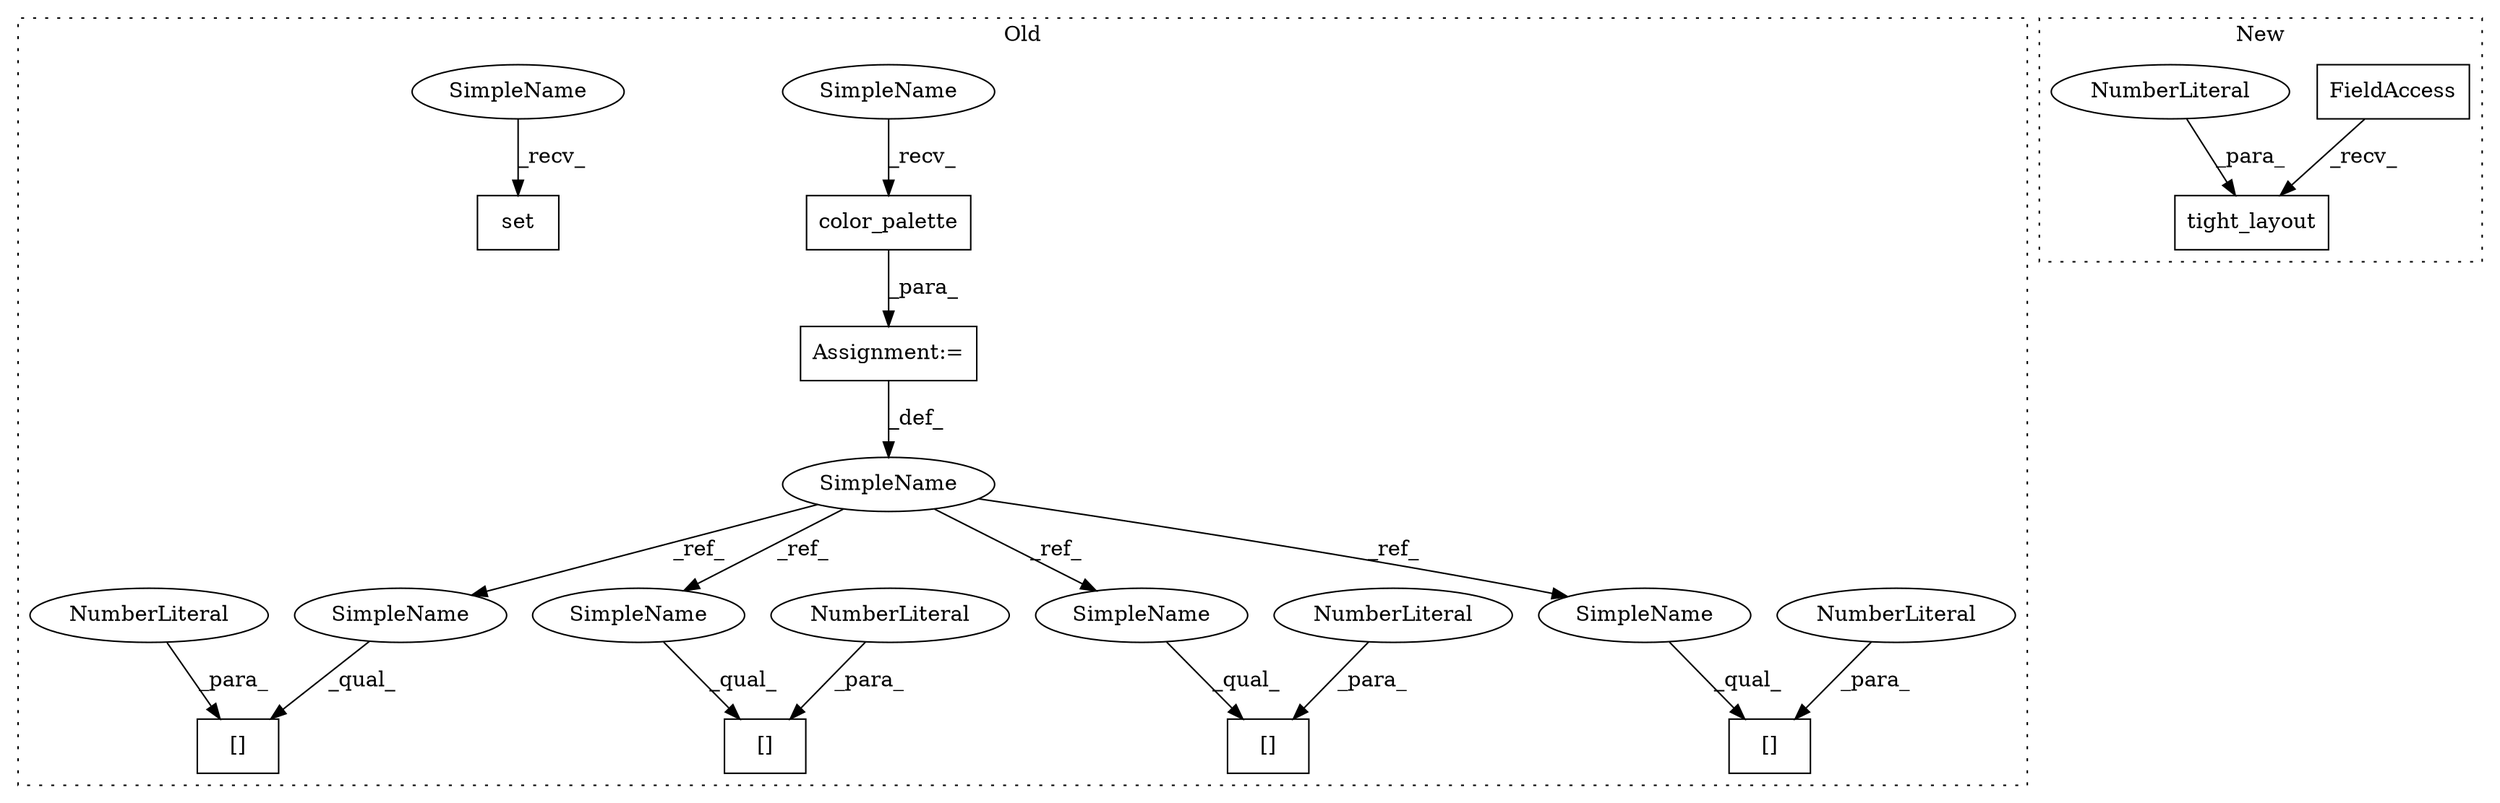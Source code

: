 digraph G {
subgraph cluster0 {
1 [label="set" a="32" s="475" l="5" shape="box"];
3 [label="color_palette" a="32" s="530" l="15" shape="box"];
4 [label="[]" a="2" s="1344,1353" l="8,1" shape="box"];
5 [label="NumberLiteral" a="34" s="1352" l="1" shape="ellipse"];
6 [label="[]" a="2" s="1013,1022" l="8,1" shape="box"];
7 [label="NumberLiteral" a="34" s="1021" l="1" shape="ellipse"];
8 [label="[]" a="2" s="1147,1156" l="8,1" shape="box"];
9 [label="NumberLiteral" a="34" s="1155" l="1" shape="ellipse"];
11 [label="SimpleName" a="42" s="514" l="7" shape="ellipse"];
12 [label="Assignment:=" a="7" s="521" l="1" shape="box"];
13 [label="[]" a="2" s="1506,1515" l="8,1" shape="box"];
14 [label="NumberLiteral" a="34" s="1514" l="1" shape="ellipse"];
16 [label="SimpleName" a="42" s="1506" l="7" shape="ellipse"];
17 [label="SimpleName" a="42" s="1344" l="7" shape="ellipse"];
18 [label="SimpleName" a="42" s="1147" l="7" shape="ellipse"];
19 [label="SimpleName" a="42" s="1013" l="7" shape="ellipse"];
20 [label="SimpleName" a="42" s="522" l="7" shape="ellipse"];
21 [label="SimpleName" a="42" s="467" l="7" shape="ellipse"];
label = "Old";
style="dotted";
}
subgraph cluster1 {
2 [label="tight_layout" a="32" s="1940,1954" l="13,1" shape="box"];
10 [label="FieldAccess" a="22" s="1922" l="10" shape="box"];
15 [label="NumberLiteral" a="34" s="1953" l="1" shape="ellipse"];
label = "New";
style="dotted";
}
3 -> 12 [label="_para_"];
5 -> 4 [label="_para_"];
7 -> 6 [label="_para_"];
9 -> 8 [label="_para_"];
10 -> 2 [label="_recv_"];
11 -> 19 [label="_ref_"];
11 -> 18 [label="_ref_"];
11 -> 16 [label="_ref_"];
11 -> 17 [label="_ref_"];
12 -> 11 [label="_def_"];
14 -> 13 [label="_para_"];
15 -> 2 [label="_para_"];
16 -> 13 [label="_qual_"];
17 -> 4 [label="_qual_"];
18 -> 8 [label="_qual_"];
19 -> 6 [label="_qual_"];
20 -> 3 [label="_recv_"];
21 -> 1 [label="_recv_"];
}